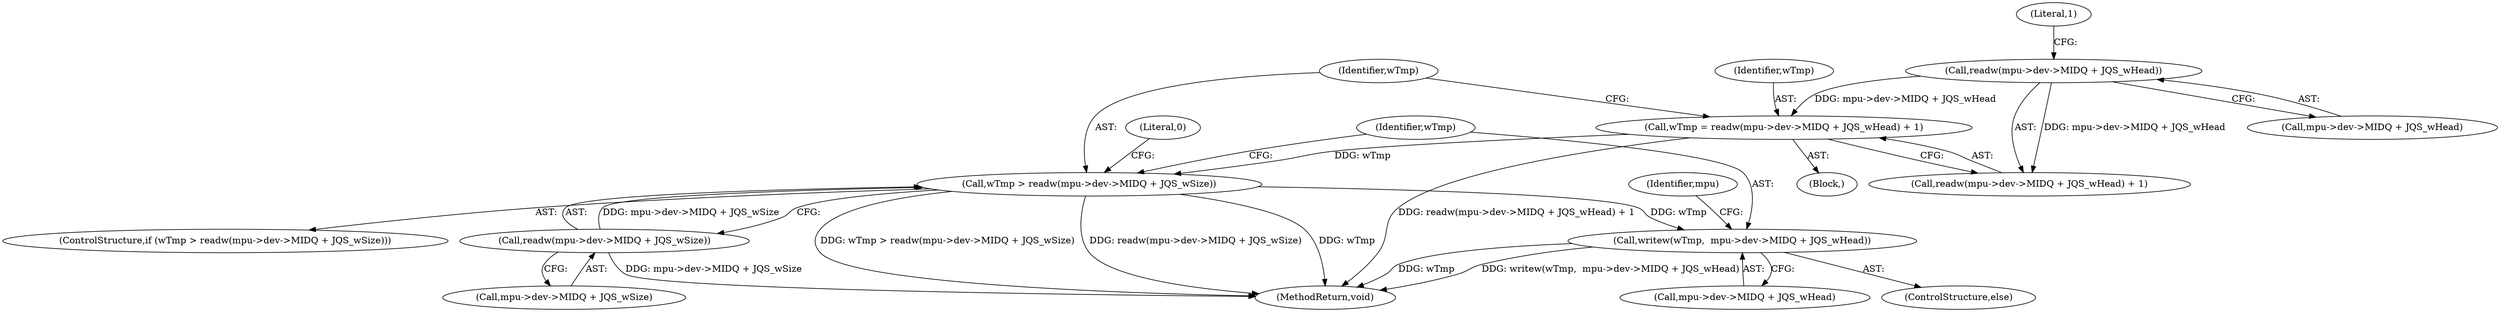 digraph "1_linux_20e2b791796bd68816fa115f12be5320de2b8021@API" {
"1000189" [label="(Call,wTmp > readw(mpu->dev->MIDQ + JQS_wSize))"];
"1000176" [label="(Call,wTmp = readw(mpu->dev->MIDQ + JQS_wHead) + 1)"];
"1000179" [label="(Call,readw(mpu->dev->MIDQ + JQS_wHead))"];
"1000191" [label="(Call,readw(mpu->dev->MIDQ + JQS_wSize))"];
"1000209" [label="(Call,writew(wTmp,  mpu->dev->MIDQ + JQS_wHead))"];
"1000210" [label="(Identifier,wTmp)"];
"1000208" [label="(ControlStructure,else)"];
"1000188" [label="(ControlStructure,if (wTmp > readw(mpu->dev->MIDQ + JQS_wSize)))"];
"1000200" [label="(Literal,0)"];
"1000224" [label="(MethodReturn,void)"];
"1000142" [label="(Block,)"];
"1000177" [label="(Identifier,wTmp)"];
"1000209" [label="(Call,writew(wTmp,  mpu->dev->MIDQ + JQS_wHead))"];
"1000179" [label="(Call,readw(mpu->dev->MIDQ + JQS_wHead))"];
"1000192" [label="(Call,mpu->dev->MIDQ + JQS_wSize)"];
"1000180" [label="(Call,mpu->dev->MIDQ + JQS_wHead)"];
"1000178" [label="(Call,readw(mpu->dev->MIDQ + JQS_wHead) + 1)"];
"1000190" [label="(Identifier,wTmp)"];
"1000187" [label="(Literal,1)"];
"1000189" [label="(Call,wTmp > readw(mpu->dev->MIDQ + JQS_wSize))"];
"1000211" [label="(Call,mpu->dev->MIDQ + JQS_wHead)"];
"1000191" [label="(Call,readw(mpu->dev->MIDQ + JQS_wSize))"];
"1000130" [label="(Identifier,mpu)"];
"1000176" [label="(Call,wTmp = readw(mpu->dev->MIDQ + JQS_wHead) + 1)"];
"1000189" -> "1000188"  [label="AST: "];
"1000189" -> "1000191"  [label="CFG: "];
"1000190" -> "1000189"  [label="AST: "];
"1000191" -> "1000189"  [label="AST: "];
"1000200" -> "1000189"  [label="CFG: "];
"1000210" -> "1000189"  [label="CFG: "];
"1000189" -> "1000224"  [label="DDG: wTmp"];
"1000189" -> "1000224"  [label="DDG: wTmp > readw(mpu->dev->MIDQ + JQS_wSize)"];
"1000189" -> "1000224"  [label="DDG: readw(mpu->dev->MIDQ + JQS_wSize)"];
"1000176" -> "1000189"  [label="DDG: wTmp"];
"1000191" -> "1000189"  [label="DDG: mpu->dev->MIDQ + JQS_wSize"];
"1000189" -> "1000209"  [label="DDG: wTmp"];
"1000176" -> "1000142"  [label="AST: "];
"1000176" -> "1000178"  [label="CFG: "];
"1000177" -> "1000176"  [label="AST: "];
"1000178" -> "1000176"  [label="AST: "];
"1000190" -> "1000176"  [label="CFG: "];
"1000176" -> "1000224"  [label="DDG: readw(mpu->dev->MIDQ + JQS_wHead) + 1"];
"1000179" -> "1000176"  [label="DDG: mpu->dev->MIDQ + JQS_wHead"];
"1000179" -> "1000178"  [label="AST: "];
"1000179" -> "1000180"  [label="CFG: "];
"1000180" -> "1000179"  [label="AST: "];
"1000187" -> "1000179"  [label="CFG: "];
"1000179" -> "1000178"  [label="DDG: mpu->dev->MIDQ + JQS_wHead"];
"1000191" -> "1000192"  [label="CFG: "];
"1000192" -> "1000191"  [label="AST: "];
"1000191" -> "1000224"  [label="DDG: mpu->dev->MIDQ + JQS_wSize"];
"1000209" -> "1000208"  [label="AST: "];
"1000209" -> "1000211"  [label="CFG: "];
"1000210" -> "1000209"  [label="AST: "];
"1000211" -> "1000209"  [label="AST: "];
"1000130" -> "1000209"  [label="CFG: "];
"1000209" -> "1000224"  [label="DDG: writew(wTmp,  mpu->dev->MIDQ + JQS_wHead)"];
"1000209" -> "1000224"  [label="DDG: wTmp"];
}
